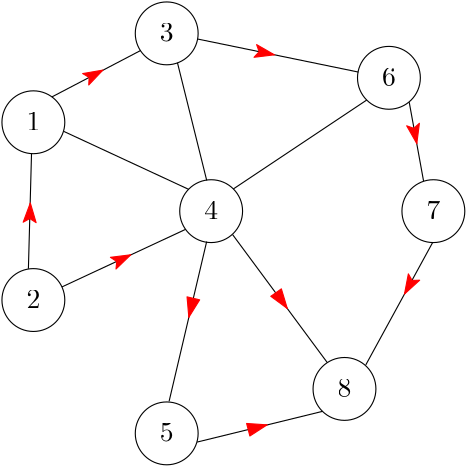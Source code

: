 <?xml version="1.0"?>
<!DOCTYPE ipe SYSTEM "ipe.dtd">
<ipe version="70218" creator="Ipe 7.2.28">
<info created="D:20241209185823" modified="D:20241209190353"/>
<ipestyle name="basic">
<symbol name="arrow/arc(spx)">
<path stroke="sym-stroke" fill="sym-stroke" pen="sym-pen">
0 0 m
-1 0.333 l
-1 -0.333 l
h
</path>
</symbol>
<symbol name="arrow/farc(spx)">
<path stroke="sym-stroke" fill="white" pen="sym-pen">
0 0 m
-1 0.333 l
-1 -0.333 l
h
</path>
</symbol>
<symbol name="arrow/ptarc(spx)">
<path stroke="sym-stroke" fill="sym-stroke" pen="sym-pen">
0 0 m
-1 0.333 l
-0.8 0 l
-1 -0.333 l
h
</path>
</symbol>
<symbol name="arrow/fptarc(spx)">
<path stroke="sym-stroke" fill="white" pen="sym-pen">
0 0 m
-1 0.333 l
-0.8 0 l
-1 -0.333 l
h
</path>
</symbol>
<symbol name="mark/circle(sx)" transformations="translations">
<path fill="sym-stroke">
0.6 0 0 0.6 0 0 e
0.4 0 0 0.4 0 0 e
</path>
</symbol>
<symbol name="mark/disk(sx)" transformations="translations">
<path fill="sym-stroke">
0.6 0 0 0.6 0 0 e
</path>
</symbol>
<symbol name="mark/fdisk(sfx)" transformations="translations">
<group>
<path fill="sym-fill">
0.5 0 0 0.5 0 0 e
</path>
<path fill="sym-stroke" fillrule="eofill">
0.6 0 0 0.6 0 0 e
0.4 0 0 0.4 0 0 e
</path>
</group>
</symbol>
<symbol name="mark/box(sx)" transformations="translations">
<path fill="sym-stroke" fillrule="eofill">
-0.6 -0.6 m
0.6 -0.6 l
0.6 0.6 l
-0.6 0.6 l
h
-0.4 -0.4 m
0.4 -0.4 l
0.4 0.4 l
-0.4 0.4 l
h
</path>
</symbol>
<symbol name="mark/square(sx)" transformations="translations">
<path fill="sym-stroke">
-0.6 -0.6 m
0.6 -0.6 l
0.6 0.6 l
-0.6 0.6 l
h
</path>
</symbol>
<symbol name="mark/fsquare(sfx)" transformations="translations">
<group>
<path fill="sym-fill">
-0.5 -0.5 m
0.5 -0.5 l
0.5 0.5 l
-0.5 0.5 l
h
</path>
<path fill="sym-stroke" fillrule="eofill">
-0.6 -0.6 m
0.6 -0.6 l
0.6 0.6 l
-0.6 0.6 l
h
-0.4 -0.4 m
0.4 -0.4 l
0.4 0.4 l
-0.4 0.4 l
h
</path>
</group>
</symbol>
<symbol name="mark/cross(sx)" transformations="translations">
<group>
<path fill="sym-stroke">
-0.43 -0.57 m
0.57 0.43 l
0.43 0.57 l
-0.57 -0.43 l
h
</path>
<path fill="sym-stroke">
-0.43 0.57 m
0.57 -0.43 l
0.43 -0.57 l
-0.57 0.43 l
h
</path>
</group>
</symbol>
<symbol name="arrow/fnormal(spx)">
<path stroke="sym-stroke" fill="white" pen="sym-pen">
0 0 m
-1 0.333 l
-1 -0.333 l
h
</path>
</symbol>
<symbol name="arrow/pointed(spx)">
<path stroke="sym-stroke" fill="sym-stroke" pen="sym-pen">
0 0 m
-1 0.333 l
-0.8 0 l
-1 -0.333 l
h
</path>
</symbol>
<symbol name="arrow/fpointed(spx)">
<path stroke="sym-stroke" fill="white" pen="sym-pen">
0 0 m
-1 0.333 l
-0.8 0 l
-1 -0.333 l
h
</path>
</symbol>
<symbol name="arrow/linear(spx)">
<path stroke="sym-stroke" pen="sym-pen">
-1 0.333 m
0 0 l
-1 -0.333 l
</path>
</symbol>
<symbol name="arrow/fdouble(spx)">
<path stroke="sym-stroke" fill="white" pen="sym-pen">
0 0 m
-1 0.333 l
-1 -0.333 l
h
-1 0 m
-2 0.333 l
-2 -0.333 l
h
</path>
</symbol>
<symbol name="arrow/double(spx)">
<path stroke="sym-stroke" fill="sym-stroke" pen="sym-pen">
0 0 m
-1 0.333 l
-1 -0.333 l
h
-1 0 m
-2 0.333 l
-2 -0.333 l
h
</path>
</symbol>
<symbol name="arrow/mid-normal(spx)">
<path stroke="sym-stroke" fill="sym-stroke" pen="sym-pen">
0.5 0 m
-0.5 0.333 l
-0.5 -0.333 l
h
</path>
</symbol>
<symbol name="arrow/mid-fnormal(spx)">
<path stroke="sym-stroke" fill="white" pen="sym-pen">
0.5 0 m
-0.5 0.333 l
-0.5 -0.333 l
h
</path>
</symbol>
<symbol name="arrow/mid-pointed(spx)">
<path stroke="sym-stroke" fill="sym-stroke" pen="sym-pen">
0.5 0 m
-0.5 0.333 l
-0.3 0 l
-0.5 -0.333 l
h
</path>
</symbol>
<symbol name="arrow/mid-fpointed(spx)">
<path stroke="sym-stroke" fill="white" pen="sym-pen">
0.5 0 m
-0.5 0.333 l
-0.3 0 l
-0.5 -0.333 l
h
</path>
</symbol>
<symbol name="arrow/mid-double(spx)">
<path stroke="sym-stroke" fill="sym-stroke" pen="sym-pen">
1 0 m
0 0.333 l
0 -0.333 l
h
0 0 m
-1 0.333 l
-1 -0.333 l
h
</path>
</symbol>
<symbol name="arrow/mid-fdouble(spx)">
<path stroke="sym-stroke" fill="white" pen="sym-pen">
1 0 m
0 0.333 l
0 -0.333 l
h
0 0 m
-1 0.333 l
-1 -0.333 l
h
</path>
</symbol>
<anglesize name="22.5 deg" value="22.5"/>
<anglesize name="30 deg" value="30"/>
<anglesize name="45 deg" value="45"/>
<anglesize name="60 deg" value="60"/>
<anglesize name="90 deg" value="90"/>
<arrowsize name="large" value="10"/>
<arrowsize name="small" value="5"/>
<arrowsize name="tiny" value="3"/>
<color name="blue" value="0 0 1"/>
<color name="brown" value="0.647 0.165 0.165"/>
<color name="darkblue" value="0 0 0.545"/>
<color name="darkcyan" value="0 0.545 0.545"/>
<color name="darkgray" value="0.663"/>
<color name="darkgreen" value="0 0.392 0"/>
<color name="darkmagenta" value="0.545 0 0.545"/>
<color name="darkorange" value="1 0.549 0"/>
<color name="darkred" value="0.545 0 0"/>
<color name="gold" value="1 0.843 0"/>
<color name="gray" value="0.745"/>
<color name="green" value="0 1 0"/>
<color name="lightblue" value="0.678 0.847 0.902"/>
<color name="lightcyan" value="0.878 1 1"/>
<color name="lightgray" value="0.827"/>
<color name="lightgreen" value="0.565 0.933 0.565"/>
<color name="lightyellow" value="1 1 0.878"/>
<color name="navy" value="0 0 0.502"/>
<color name="orange" value="1 0.647 0"/>
<color name="pink" value="1 0.753 0.796"/>
<color name="purple" value="0.627 0.125 0.941"/>
<color name="red" value="1 0 0"/>
<color name="seagreen" value="0.18 0.545 0.341"/>
<color name="turquoise" value="0.251 0.878 0.816"/>
<color name="violet" value="0.933 0.51 0.933"/>
<color name="yellow" value="1 1 0"/>
<dashstyle name="dash dot dotted" value="[4 2 1 2 1 2] 0"/>
<dashstyle name="dash dotted" value="[4 2 1 2] 0"/>
<dashstyle name="dashed" value="[4] 0"/>
<dashstyle name="dotted" value="[1 3] 0"/>
<gridsize name="10 pts (~3.5 mm)" value="10"/>
<gridsize name="14 pts (~5 mm)" value="14"/>
<gridsize name="16 pts (~6 mm)" value="16"/>
<gridsize name="20 pts (~7 mm)" value="20"/>
<gridsize name="28 pts (~10 mm)" value="28"/>
<gridsize name="32 pts (~12 mm)" value="32"/>
<gridsize name="4 pts" value="4"/>
<gridsize name="56 pts (~20 mm)" value="56"/>
<gridsize name="8 pts (~3 mm)" value="8"/>
<opacity name="10%" value="0.1"/>
<opacity name="30%" value="0.3"/>
<opacity name="50%" value="0.5"/>
<opacity name="75%" value="0.75"/>
<pen name="fat" value="1.2"/>
<pen name="heavier" value="0.8"/>
<pen name="ultrafat" value="2"/>
<symbolsize name="large" value="5"/>
<symbolsize name="small" value="2"/>
<symbolsize name="tiny" value="1.1"/>
<textsize name="Huge" value="\Huge"/>
<textsize name="LARGE" value="\LARGE"/>
<textsize name="Large" value="\Large"/>
<textsize name="footnote" value="\footnotesize"/>
<textsize name="huge" value="\huge"/>
<textsize name="large" value="\large"/>
<textsize name="script" value="\scriptsize"/>
<textsize name="small" value="\small"/>
<textsize name="tiny" value="\tiny"/>
<textstyle name="center" begin="\begin{center}" end="\end{center}"/>
<textstyle name="item" begin="\begin{itemize}\item{}" end="\end{itemize}"/>
<textstyle name="itemize" begin="\begin{itemize}" end="\end{itemize}"/>
<tiling name="falling" angle="-60" step="4" width="1"/>
<tiling name="rising" angle="30" step="4" width="1"/>
</ipestyle>
<page>
<layer name="alpha"/>
<view layers="alpha" active="alpha"/>
<path layer="alpha" stroke="black">
11.3137 0 0 11.3137 296 648 e
</path>
<text matrix="1 0 0 1 37.5219 5.05344" transformations="translations" pos="256 640" stroke="black" type="label" width="4.981" height="6.42" depth="0" valign="baseline">4</text>
<path matrix="1 0 0 1 64 48" stroke="black">
11.3137 0 0 11.3137 296 648 e
</path>
<text matrix="1 0 0 1 101.522 53.0534" transformations="translations" pos="256 640" stroke="black" type="label" width="4.981" height="6.42" depth="0" valign="baseline">6</text>
<path matrix="1 0 0 1 80 0" stroke="black">
11.3137 0 0 11.3137 296 648 e
</path>
<text matrix="1 0 0 1 117.522 5.05344" transformations="translations" pos="256 640" stroke="black" type="label" width="4.981" height="6.42" depth="0" valign="baseline">7</text>
<path matrix="1 0 0 1 48 -64" stroke="black">
11.3137 0 0 11.3137 296 648 e
</path>
<text matrix="1 0 0 1 85.5219 -58.9466" transformations="translations" pos="256 640" stroke="black" type="label" width="4.981" height="6.42" depth="0" valign="baseline">8</text>
<path matrix="1 0 0 1 -16 -80" stroke="black">
11.3137 0 0 11.3137 296 648 e
</path>
<text matrix="1 0 0 1 21.5219 -74.9466" transformations="translations" pos="256 640" stroke="black" type="label" width="4.981" height="6.42" depth="0" valign="baseline">5</text>
<path matrix="1 0 0 1 -64 -32" stroke="black">
11.3137 0 0 11.3137 296 648 e
</path>
<text matrix="1 0 0 1 -26.4781 -26.9466" transformations="translations" pos="256 640" stroke="black" type="label" width="4.981" height="6.42" depth="0" valign="baseline">2</text>
<path matrix="1 0 0 1 -64 32" stroke="black">
11.3137 0 0 11.3137 296 648 e
</path>
<text matrix="1 0 0 1 -26.4781 37.0534" transformations="translations" pos="256 640" stroke="black" type="label" width="4.981" height="6.42" depth="0" valign="baseline">1</text>
<path matrix="1 0 0 1 -16 64" stroke="black">
11.3137 0 0 11.3137 296 648 e
</path>
<text matrix="1 0 0 1 21.5219 69.0534" transformations="translations" pos="256 640" stroke="black" type="label" width="4.981" height="6.42" depth="0" valign="baseline">3</text>
<path stroke="black">
304 656 m
352 688 l
</path>
<path stroke="black">
291.071 709.972 m
349.034 698.06 l
</path>
<path stroke="black">
367.301 687.229 m
372.467 658.854 l
</path>
<path stroke="black">
375.792 636.811 m
351.67 592.653 l
</path>
<path stroke="black">
336.176 575.952 m
290.955 564.872 l
</path>
<path stroke="black">
280.864 579.558 m
294.384 637.042 l
</path>
<path stroke="black">
303.718 639.561 m
337.741 593.569 l
</path>
<path stroke="black">
230.21 627.249 m
231.333 668.726 l
</path>
<path stroke="black">
270.62 705.849 m
238.693 689.137 l
</path>
<path stroke="black">
242.302 620.734 m
286.734 641.423 l
286.849 641.308 l
</path>
<path stroke="black">
242.984 676.689 m
287.934 655.827 l
</path>
<path stroke="black">
283.875 701.405 m
294.403 659.057 l
</path>
<path stroke="red" arrow="pointed/normal">
314.981 705.05 m
318.764 704.281 l
</path>
<path stroke="red" arrow="pointed/normal">
369.59 674.575 m
370.037 672.315 l
</path>
<path stroke="red" arrow="pointed/normal">
366.936 620.547 m
365.605 618.174 l
</path>
<path stroke="red" arrow="normal/normal">
310.665 569.649 m
316.128 571.065 l
</path>
<path stroke="red" arrow="normal/normal">
322.112 614.8 m
323.406 612.966 l
</path>
<path stroke="red" arrow="normal/normal">
288.817 613.359 m
287.966 609.798 l
</path>
<path stroke="red" arrow="pointed/normal">
262.572 630.146 m
267.063 632.29 l
</path>
<path stroke="red" arrow="pointed/normal">
230.719 645.694 m
230.901 650.934 l
</path>
<path stroke="red" arrow="pointed/normal">
252.721 696.483 m
257.019 698.772 l
</path>
</page>
</ipe>
